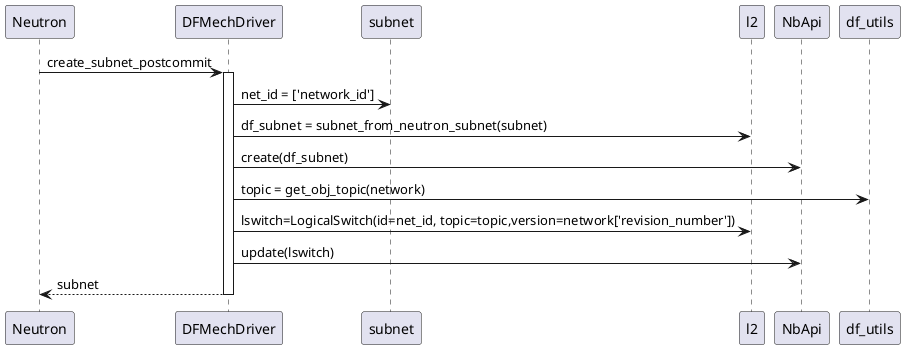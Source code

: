 @startuml create subnet
Neutron->DFMechDriver:create_subnet_postcommit
activate DFMechDriver
' subnet = context.current
' network = context.network.current
DFMechDriver->subnet:net_id = ['network_id']
DFMechDriver->l2:df_subnet = subnet_from_neutron_subnet(subnet)
DFMechDriver->NbApi:create(df_subnet)
DFMechDriver->df_utils:topic = get_obj_topic(network)
DFMechDriver->l2:lswitch=LogicalSwitch(id=net_id, topic=topic,version=network['revision_number'])
DFMechDriver->NbApi:update(lswitch)
DFMechDriver-->Neutron:subnet
deactivate DFMechDriver
@enduml